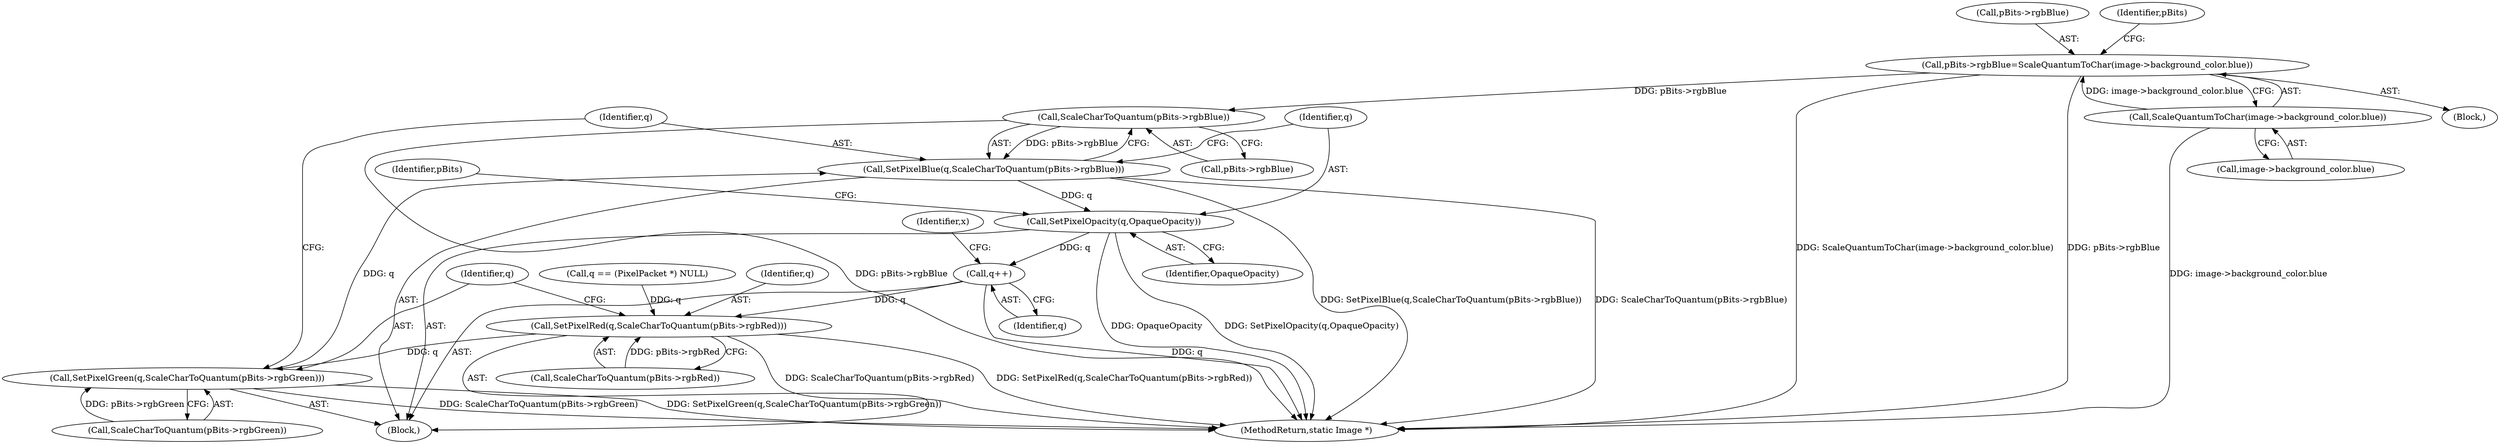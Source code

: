 digraph "0_ImageMagick_f6e9d0d9955e85bdd7540b251cd50d598dacc5e6_15@pointer" {
"1000671" [label="(Call,pBits->rgbBlue=ScaleQuantumToChar(image->background_color.blue))"];
"1000675" [label="(Call,ScaleQuantumToChar(image->background_color.blue))"];
"1000779" [label="(Call,ScaleCharToQuantum(pBits->rgbBlue))"];
"1000777" [label="(Call,SetPixelBlue(q,ScaleCharToQuantum(pBits->rgbBlue)))"];
"1000783" [label="(Call,SetPixelOpacity(q,OpaqueOpacity))"];
"1000788" [label="(Call,q++)"];
"1000765" [label="(Call,SetPixelRed(q,ScaleCharToQuantum(pBits->rgbRed)))"];
"1000771" [label="(Call,SetPixelGreen(q,ScaleCharToQuantum(pBits->rgbGreen)))"];
"1000772" [label="(Identifier,q)"];
"1000764" [label="(Block,)"];
"1000773" [label="(Call,ScaleCharToQuantum(pBits->rgbGreen))"];
"1000809" [label="(MethodReturn,static Image *)"];
"1000763" [label="(Identifier,x)"];
"1000671" [label="(Call,pBits->rgbBlue=ScaleQuantumToChar(image->background_color.blue))"];
"1000676" [label="(Call,image->background_color.blue)"];
"1000765" [label="(Call,SetPixelRed(q,ScaleCharToQuantum(pBits->rgbRed)))"];
"1000672" [label="(Call,pBits->rgbBlue)"];
"1000780" [label="(Call,pBits->rgbBlue)"];
"1000766" [label="(Identifier,q)"];
"1000745" [label="(Call,q == (PixelPacket *) NULL)"];
"1000785" [label="(Identifier,OpaqueOpacity)"];
"1000767" [label="(Call,ScaleCharToQuantum(pBits->rgbRed))"];
"1000788" [label="(Call,q++)"];
"1000650" [label="(Block,)"];
"1000787" [label="(Identifier,pBits)"];
"1000778" [label="(Identifier,q)"];
"1000789" [label="(Identifier,q)"];
"1000771" [label="(Call,SetPixelGreen(q,ScaleCharToQuantum(pBits->rgbGreen)))"];
"1000784" [label="(Identifier,q)"];
"1000682" [label="(Identifier,pBits)"];
"1000777" [label="(Call,SetPixelBlue(q,ScaleCharToQuantum(pBits->rgbBlue)))"];
"1000783" [label="(Call,SetPixelOpacity(q,OpaqueOpacity))"];
"1000675" [label="(Call,ScaleQuantumToChar(image->background_color.blue))"];
"1000779" [label="(Call,ScaleCharToQuantum(pBits->rgbBlue))"];
"1000671" -> "1000650"  [label="AST: "];
"1000671" -> "1000675"  [label="CFG: "];
"1000672" -> "1000671"  [label="AST: "];
"1000675" -> "1000671"  [label="AST: "];
"1000682" -> "1000671"  [label="CFG: "];
"1000671" -> "1000809"  [label="DDG: pBits->rgbBlue"];
"1000671" -> "1000809"  [label="DDG: ScaleQuantumToChar(image->background_color.blue)"];
"1000675" -> "1000671"  [label="DDG: image->background_color.blue"];
"1000671" -> "1000779"  [label="DDG: pBits->rgbBlue"];
"1000675" -> "1000676"  [label="CFG: "];
"1000676" -> "1000675"  [label="AST: "];
"1000675" -> "1000809"  [label="DDG: image->background_color.blue"];
"1000779" -> "1000777"  [label="AST: "];
"1000779" -> "1000780"  [label="CFG: "];
"1000780" -> "1000779"  [label="AST: "];
"1000777" -> "1000779"  [label="CFG: "];
"1000779" -> "1000809"  [label="DDG: pBits->rgbBlue"];
"1000779" -> "1000777"  [label="DDG: pBits->rgbBlue"];
"1000777" -> "1000764"  [label="AST: "];
"1000778" -> "1000777"  [label="AST: "];
"1000784" -> "1000777"  [label="CFG: "];
"1000777" -> "1000809"  [label="DDG: SetPixelBlue(q,ScaleCharToQuantum(pBits->rgbBlue))"];
"1000777" -> "1000809"  [label="DDG: ScaleCharToQuantum(pBits->rgbBlue)"];
"1000771" -> "1000777"  [label="DDG: q"];
"1000777" -> "1000783"  [label="DDG: q"];
"1000783" -> "1000764"  [label="AST: "];
"1000783" -> "1000785"  [label="CFG: "];
"1000784" -> "1000783"  [label="AST: "];
"1000785" -> "1000783"  [label="AST: "];
"1000787" -> "1000783"  [label="CFG: "];
"1000783" -> "1000809"  [label="DDG: OpaqueOpacity"];
"1000783" -> "1000809"  [label="DDG: SetPixelOpacity(q,OpaqueOpacity)"];
"1000783" -> "1000788"  [label="DDG: q"];
"1000788" -> "1000764"  [label="AST: "];
"1000788" -> "1000789"  [label="CFG: "];
"1000789" -> "1000788"  [label="AST: "];
"1000763" -> "1000788"  [label="CFG: "];
"1000788" -> "1000809"  [label="DDG: q"];
"1000788" -> "1000765"  [label="DDG: q"];
"1000765" -> "1000764"  [label="AST: "];
"1000765" -> "1000767"  [label="CFG: "];
"1000766" -> "1000765"  [label="AST: "];
"1000767" -> "1000765"  [label="AST: "];
"1000772" -> "1000765"  [label="CFG: "];
"1000765" -> "1000809"  [label="DDG: ScaleCharToQuantum(pBits->rgbRed)"];
"1000765" -> "1000809"  [label="DDG: SetPixelRed(q,ScaleCharToQuantum(pBits->rgbRed))"];
"1000745" -> "1000765"  [label="DDG: q"];
"1000767" -> "1000765"  [label="DDG: pBits->rgbRed"];
"1000765" -> "1000771"  [label="DDG: q"];
"1000771" -> "1000764"  [label="AST: "];
"1000771" -> "1000773"  [label="CFG: "];
"1000772" -> "1000771"  [label="AST: "];
"1000773" -> "1000771"  [label="AST: "];
"1000778" -> "1000771"  [label="CFG: "];
"1000771" -> "1000809"  [label="DDG: ScaleCharToQuantum(pBits->rgbGreen)"];
"1000771" -> "1000809"  [label="DDG: SetPixelGreen(q,ScaleCharToQuantum(pBits->rgbGreen))"];
"1000773" -> "1000771"  [label="DDG: pBits->rgbGreen"];
}
